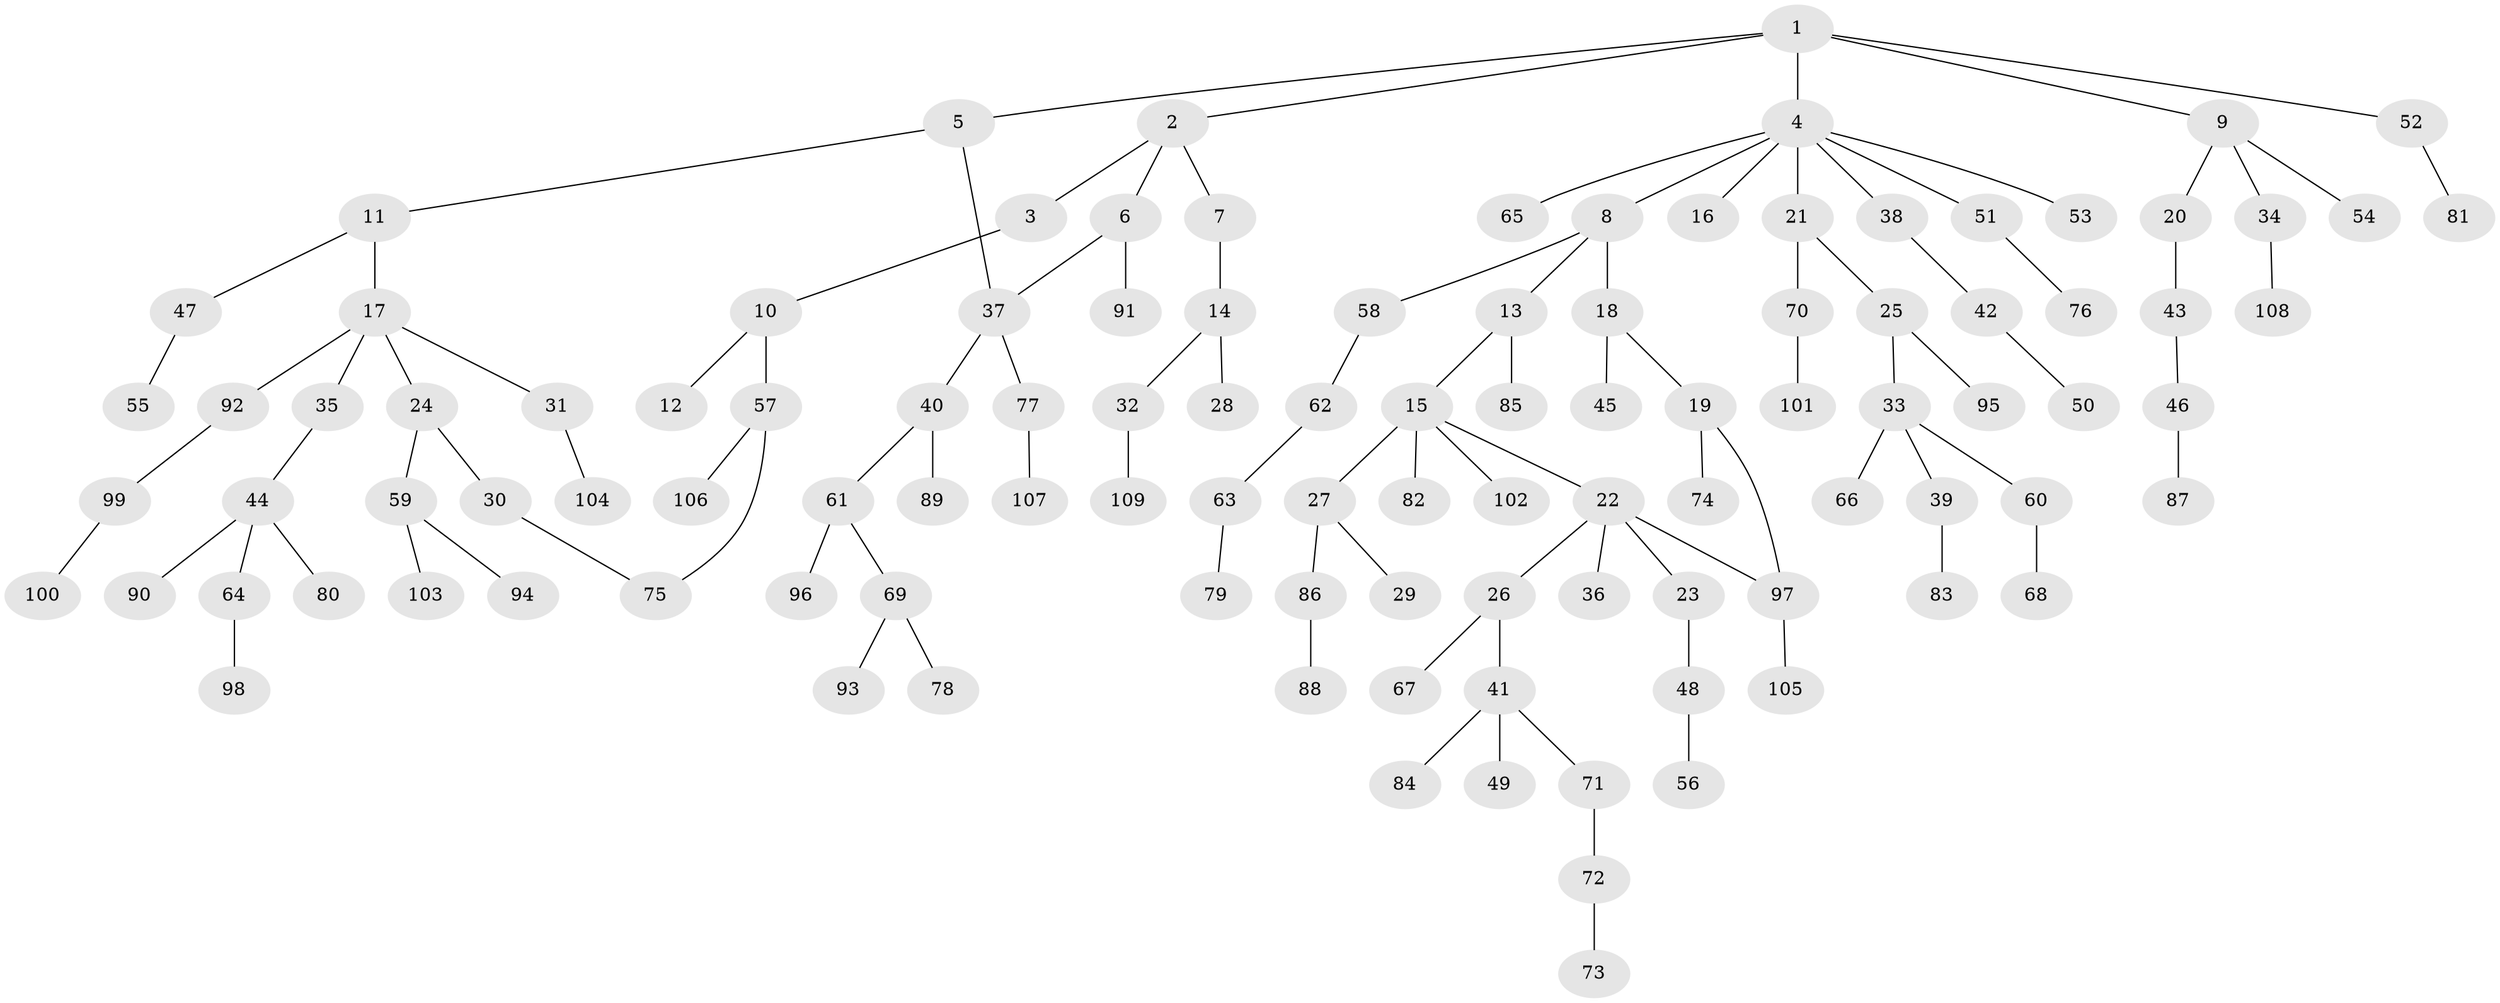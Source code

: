 // Generated by graph-tools (version 1.1) at 2025/25/03/09/25 03:25:32]
// undirected, 109 vertices, 111 edges
graph export_dot {
graph [start="1"]
  node [color=gray90,style=filled];
  1;
  2;
  3;
  4;
  5;
  6;
  7;
  8;
  9;
  10;
  11;
  12;
  13;
  14;
  15;
  16;
  17;
  18;
  19;
  20;
  21;
  22;
  23;
  24;
  25;
  26;
  27;
  28;
  29;
  30;
  31;
  32;
  33;
  34;
  35;
  36;
  37;
  38;
  39;
  40;
  41;
  42;
  43;
  44;
  45;
  46;
  47;
  48;
  49;
  50;
  51;
  52;
  53;
  54;
  55;
  56;
  57;
  58;
  59;
  60;
  61;
  62;
  63;
  64;
  65;
  66;
  67;
  68;
  69;
  70;
  71;
  72;
  73;
  74;
  75;
  76;
  77;
  78;
  79;
  80;
  81;
  82;
  83;
  84;
  85;
  86;
  87;
  88;
  89;
  90;
  91;
  92;
  93;
  94;
  95;
  96;
  97;
  98;
  99;
  100;
  101;
  102;
  103;
  104;
  105;
  106;
  107;
  108;
  109;
  1 -- 2;
  1 -- 4;
  1 -- 5;
  1 -- 9;
  1 -- 52;
  2 -- 3;
  2 -- 6;
  2 -- 7;
  3 -- 10;
  4 -- 8;
  4 -- 16;
  4 -- 21;
  4 -- 38;
  4 -- 51;
  4 -- 53;
  4 -- 65;
  5 -- 11;
  5 -- 37;
  6 -- 91;
  6 -- 37;
  7 -- 14;
  8 -- 13;
  8 -- 18;
  8 -- 58;
  9 -- 20;
  9 -- 34;
  9 -- 54;
  10 -- 12;
  10 -- 57;
  11 -- 17;
  11 -- 47;
  13 -- 15;
  13 -- 85;
  14 -- 28;
  14 -- 32;
  15 -- 22;
  15 -- 27;
  15 -- 82;
  15 -- 102;
  17 -- 24;
  17 -- 31;
  17 -- 35;
  17 -- 92;
  18 -- 19;
  18 -- 45;
  19 -- 74;
  19 -- 97;
  20 -- 43;
  21 -- 25;
  21 -- 70;
  22 -- 23;
  22 -- 26;
  22 -- 36;
  22 -- 97;
  23 -- 48;
  24 -- 30;
  24 -- 59;
  25 -- 33;
  25 -- 95;
  26 -- 41;
  26 -- 67;
  27 -- 29;
  27 -- 86;
  30 -- 75;
  31 -- 104;
  32 -- 109;
  33 -- 39;
  33 -- 60;
  33 -- 66;
  34 -- 108;
  35 -- 44;
  37 -- 40;
  37 -- 77;
  38 -- 42;
  39 -- 83;
  40 -- 61;
  40 -- 89;
  41 -- 49;
  41 -- 71;
  41 -- 84;
  42 -- 50;
  43 -- 46;
  44 -- 64;
  44 -- 80;
  44 -- 90;
  46 -- 87;
  47 -- 55;
  48 -- 56;
  51 -- 76;
  52 -- 81;
  57 -- 106;
  57 -- 75;
  58 -- 62;
  59 -- 94;
  59 -- 103;
  60 -- 68;
  61 -- 69;
  61 -- 96;
  62 -- 63;
  63 -- 79;
  64 -- 98;
  69 -- 78;
  69 -- 93;
  70 -- 101;
  71 -- 72;
  72 -- 73;
  77 -- 107;
  86 -- 88;
  92 -- 99;
  97 -- 105;
  99 -- 100;
}
